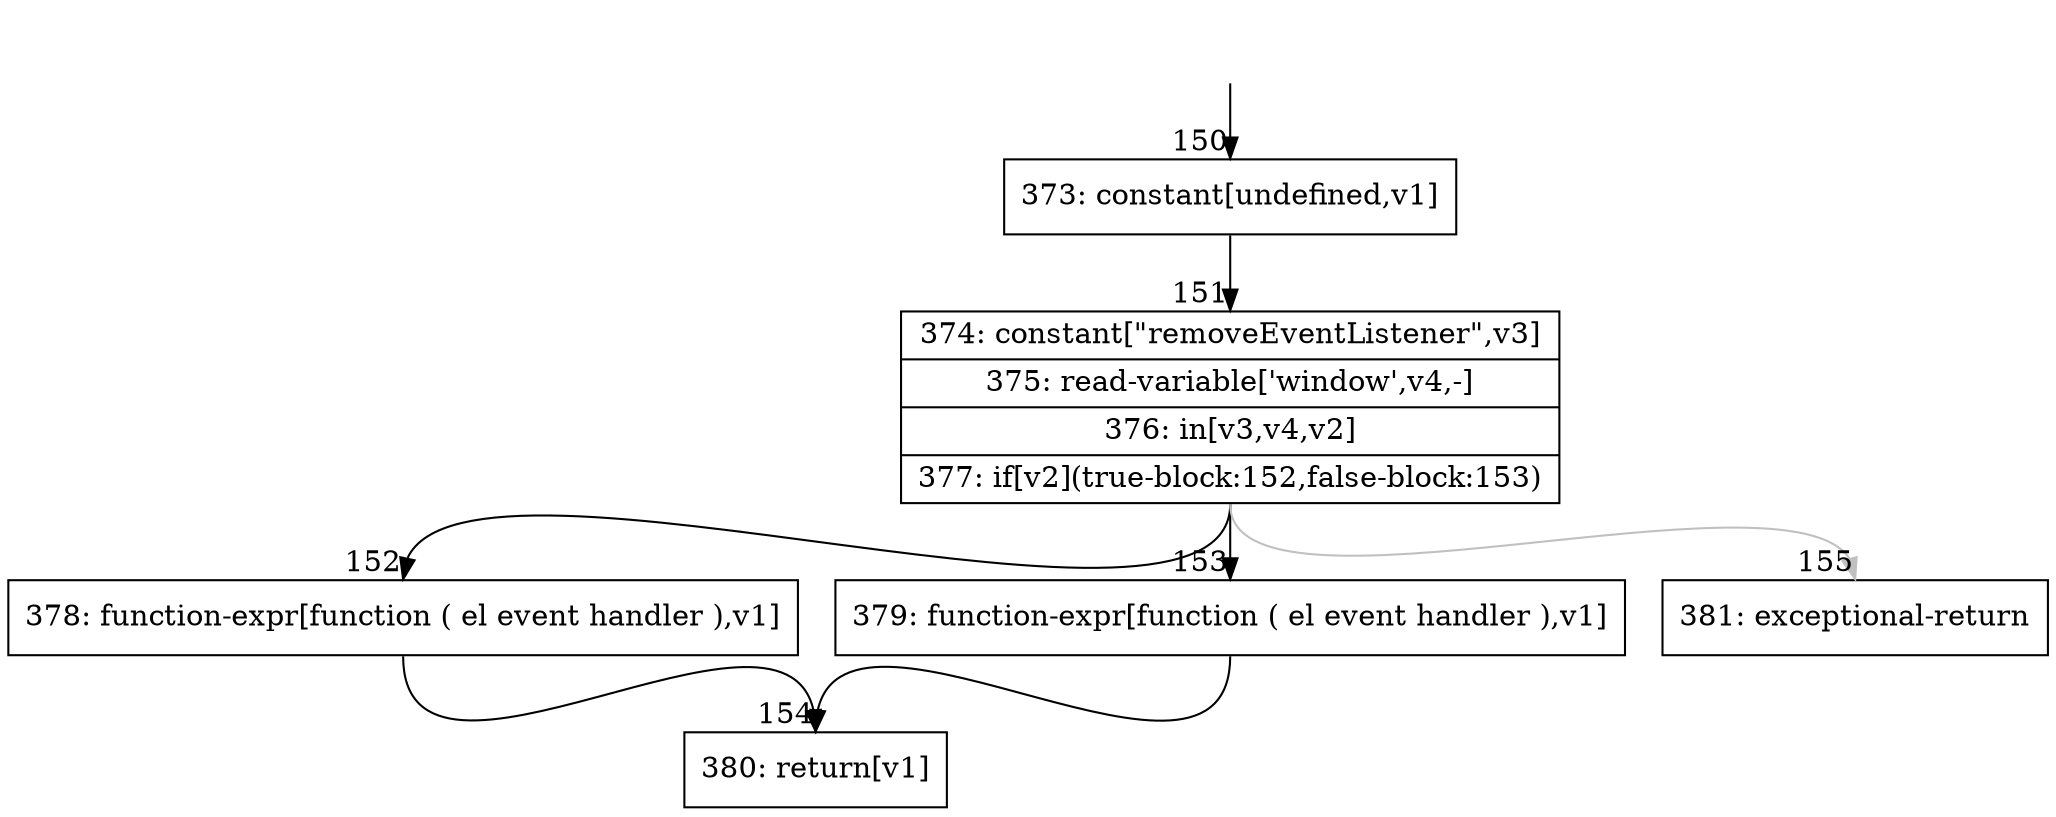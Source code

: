 digraph {
rankdir="TD"
BB_entry17[shape=none,label=""];
BB_entry17 -> BB150 [tailport=s, headport=n, headlabel="    150"]
BB150 [shape=record label="{373: constant[undefined,v1]}" ] 
BB150 -> BB151 [tailport=s, headport=n, headlabel="      151"]
BB151 [shape=record label="{374: constant[\"removeEventListener\",v3]|375: read-variable['window',v4,-]|376: in[v3,v4,v2]|377: if[v2](true-block:152,false-block:153)}" ] 
BB151 -> BB152 [tailport=s, headport=n, headlabel="      152"]
BB151 -> BB153 [tailport=s, headport=n, headlabel="      153"]
BB151 -> BB155 [tailport=s, headport=n, color=gray, headlabel="      155"]
BB152 [shape=record label="{378: function-expr[function ( el event handler ),v1]}" ] 
BB152 -> BB154 [tailport=s, headport=n, headlabel="      154"]
BB153 [shape=record label="{379: function-expr[function ( el event handler ),v1]}" ] 
BB153 -> BB154 [tailport=s, headport=n]
BB154 [shape=record label="{380: return[v1]}" ] 
BB155 [shape=record label="{381: exceptional-return}" ] 
//#$~ 113
}
